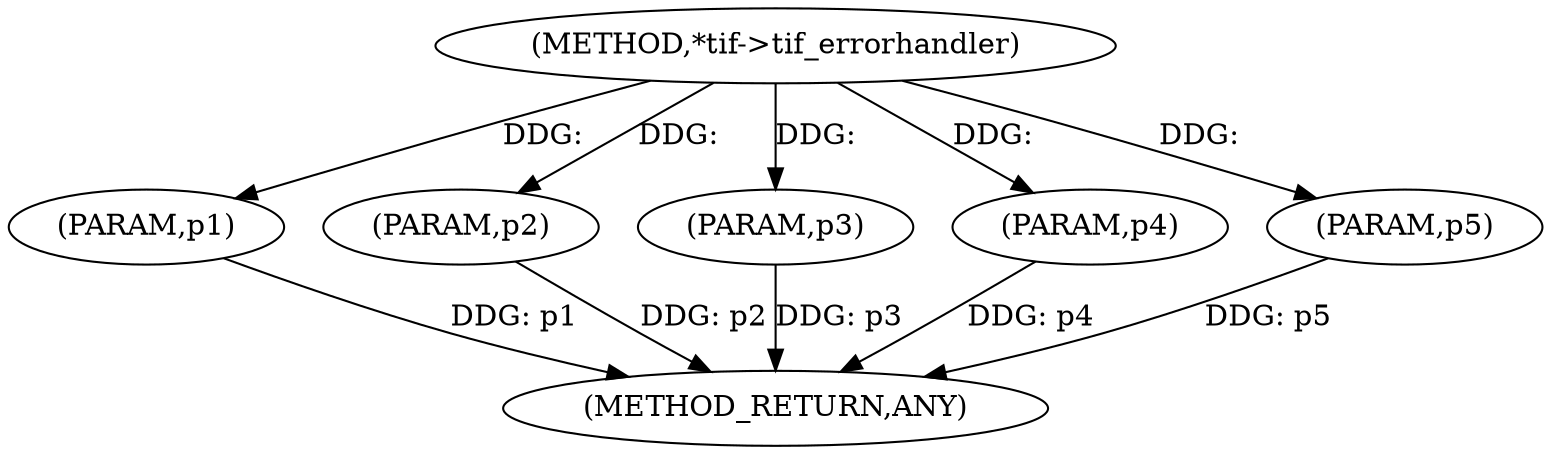 digraph "*tif-&gt;tif_errorhandler" {  
"100296" [label = <(METHOD,*tif-&gt;tif_errorhandler)> ]
"100302" [label = <(METHOD_RETURN,ANY)> ]
"100297" [label = <(PARAM,p1)> ]
"100298" [label = <(PARAM,p2)> ]
"100299" [label = <(PARAM,p3)> ]
"100300" [label = <(PARAM,p4)> ]
"100301" [label = <(PARAM,p5)> ]
  "100297" -> "100302"  [ label = "DDG: p1"] 
  "100298" -> "100302"  [ label = "DDG: p2"] 
  "100299" -> "100302"  [ label = "DDG: p3"] 
  "100300" -> "100302"  [ label = "DDG: p4"] 
  "100301" -> "100302"  [ label = "DDG: p5"] 
  "100296" -> "100297"  [ label = "DDG: "] 
  "100296" -> "100298"  [ label = "DDG: "] 
  "100296" -> "100299"  [ label = "DDG: "] 
  "100296" -> "100300"  [ label = "DDG: "] 
  "100296" -> "100301"  [ label = "DDG: "] 
}
